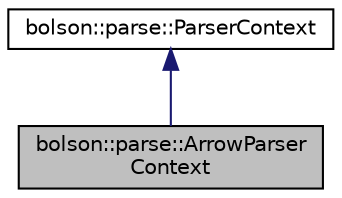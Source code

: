 digraph "bolson::parse::ArrowParserContext"
{
 // LATEX_PDF_SIZE
  edge [fontname="Helvetica",fontsize="10",labelfontname="Helvetica",labelfontsize="10"];
  node [fontname="Helvetica",fontsize="10",shape=record];
  Node1 [label="bolson::parse::ArrowParser\lContext",height=0.2,width=0.4,color="black", fillcolor="grey75", style="filled", fontcolor="black",tooltip="Context for Arrow parsers."];
  Node2 -> Node1 [dir="back",color="midnightblue",fontsize="10",style="solid",fontname="Helvetica"];
  Node2 [label="bolson::parse::ParserContext",height=0.2,width=0.4,color="black", fillcolor="white", style="filled",URL="$classbolson_1_1parse_1_1_parser_context.html",tooltip="Abstract class for implementations to define contexts around parsers."];
}
